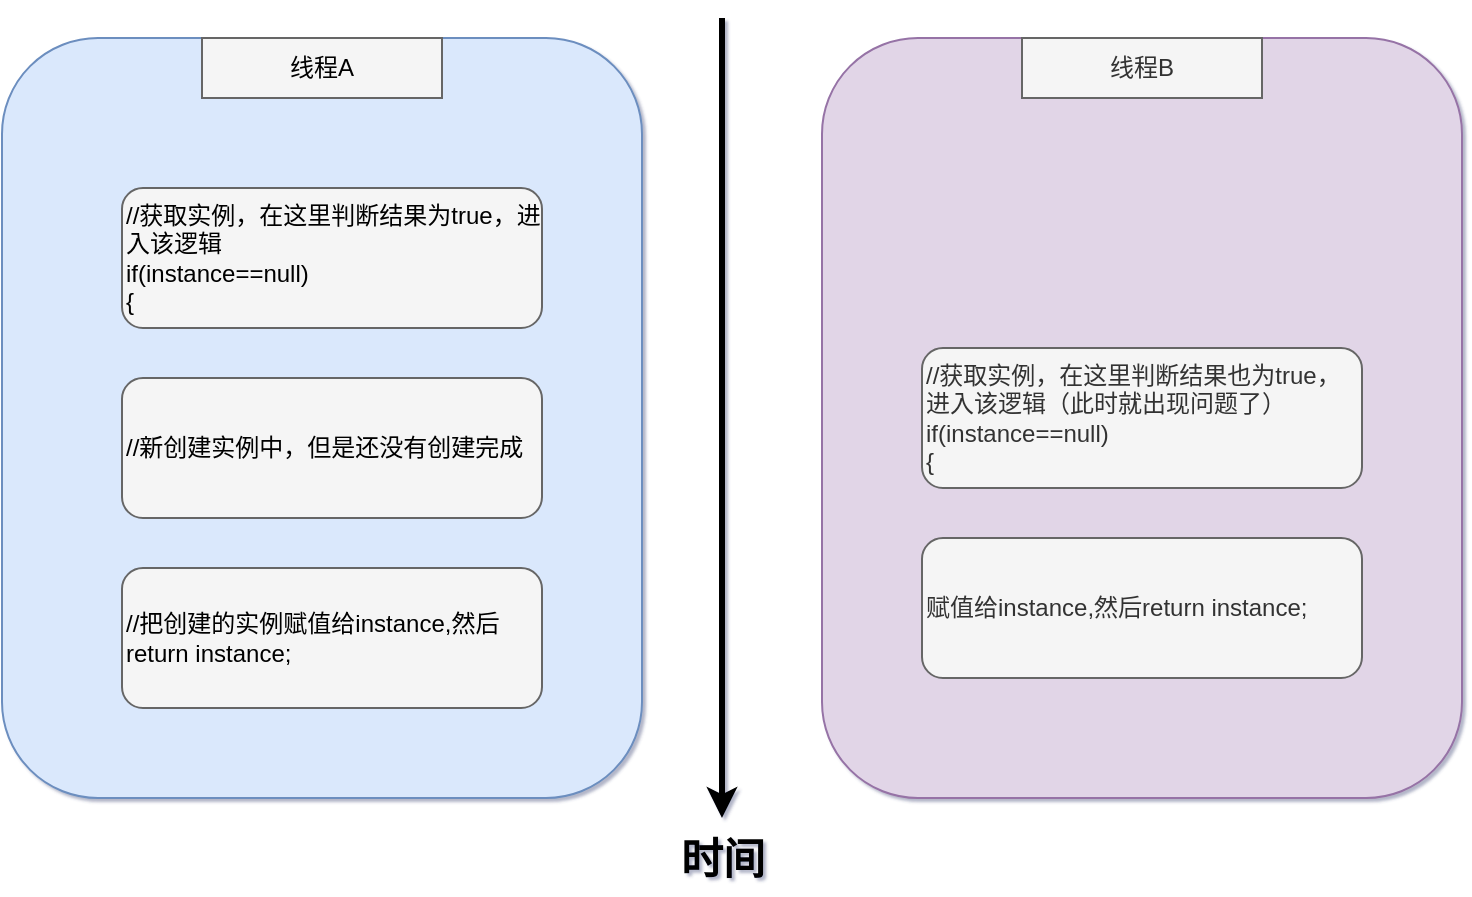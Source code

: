 <mxfile version="16.5.1" type="device"><diagram id="0fBiB3DUfkJFgsluLrgN" name="第 1 页"><mxGraphModel dx="1102" dy="715" grid="1" gridSize="10" guides="1" tooltips="1" connect="1" arrows="1" fold="1" page="1" pageScale="1" pageWidth="827" pageHeight="1169" background="none" math="0" shadow="1"><root><mxCell id="0"/><mxCell id="1" parent="0"/><mxCell id="_Ss7KkNC1IaGTZAl0qha-9" value="" style="rounded=1;whiteSpace=wrap;html=1;fillColor=#e1d5e7;strokeColor=#9673a6;" vertex="1" parent="1"><mxGeometry x="450" y="90" width="320" height="380" as="geometry"/></mxCell><mxCell id="_Ss7KkNC1IaGTZAl0qha-1" value="" style="rounded=1;whiteSpace=wrap;html=1;fillColor=#dae8fc;strokeColor=#6c8ebf;" vertex="1" parent="1"><mxGeometry x="40" y="90" width="320" height="380" as="geometry"/></mxCell><mxCell id="_Ss7KkNC1IaGTZAl0qha-2" value="//获取实例，在这里判断结果为true，进入该逻辑&lt;br&gt;if(instance==null)&lt;br&gt;{" style="rounded=1;whiteSpace=wrap;html=1;align=left;fillColor=#f5f5f5;strokeColor=#666666;" vertex="1" parent="1"><mxGeometry x="100" y="165" width="210" height="70" as="geometry"/></mxCell><mxCell id="_Ss7KkNC1IaGTZAl0qha-3" value="线程A" style="rounded=0;whiteSpace=wrap;html=1;fillColor=#f5f5f5;strokeColor=#666666;" vertex="1" parent="1"><mxGeometry x="140" y="90" width="120" height="30" as="geometry"/></mxCell><mxCell id="_Ss7KkNC1IaGTZAl0qha-4" value="//新创建实例中，但是还没有创建完成&lt;br&gt;" style="rounded=1;whiteSpace=wrap;html=1;align=left;fillColor=#f5f5f5;strokeColor=#666666;" vertex="1" parent="1"><mxGeometry x="100" y="260" width="210" height="70" as="geometry"/></mxCell><mxCell id="_Ss7KkNC1IaGTZAl0qha-5" value="//把创建的实例赋值给instance,然后return instance;" style="rounded=1;whiteSpace=wrap;html=1;align=left;fillColor=#f5f5f5;strokeColor=#666666;" vertex="1" parent="1"><mxGeometry x="100" y="355" width="210" height="70" as="geometry"/></mxCell><mxCell id="_Ss7KkNC1IaGTZAl0qha-6" value="//获取实例，在这里判断结果也为true，进入该逻辑（此时就出现问题了）&lt;br&gt;if(instance==null)&lt;br&gt;{" style="rounded=1;whiteSpace=wrap;html=1;align=left;fillColor=#f5f5f5;fontColor=#333333;strokeColor=#666666;" vertex="1" parent="1"><mxGeometry x="500" y="245" width="220" height="70" as="geometry"/></mxCell><mxCell id="_Ss7KkNC1IaGTZAl0qha-7" value="赋值给instance,然后return instance;" style="rounded=1;whiteSpace=wrap;html=1;align=left;fillColor=#f5f5f5;fontColor=#333333;strokeColor=#666666;" vertex="1" parent="1"><mxGeometry x="500" y="340" width="220" height="70" as="geometry"/></mxCell><mxCell id="_Ss7KkNC1IaGTZAl0qha-10" value="线程B" style="rounded=0;whiteSpace=wrap;html=1;fillColor=#f5f5f5;fontColor=#333333;strokeColor=#666666;" vertex="1" parent="1"><mxGeometry x="550" y="90" width="120" height="30" as="geometry"/></mxCell><mxCell id="_Ss7KkNC1IaGTZAl0qha-11" value="" style="endArrow=classic;html=1;rounded=0;strokeWidth=3;" edge="1" parent="1"><mxGeometry width="50" height="50" relative="1" as="geometry"><mxPoint x="400" y="80" as="sourcePoint"/><mxPoint x="400" y="480" as="targetPoint"/></mxGeometry></mxCell><mxCell id="_Ss7KkNC1IaGTZAl0qha-12" value="时间" style="text;html=1;align=center;verticalAlign=middle;resizable=0;points=[];autosize=1;strokeColor=none;fillColor=none;fontStyle=1;fontSize=21;" vertex="1" parent="1"><mxGeometry x="370" y="485" width="60" height="30" as="geometry"/></mxCell></root></mxGraphModel></diagram></mxfile>